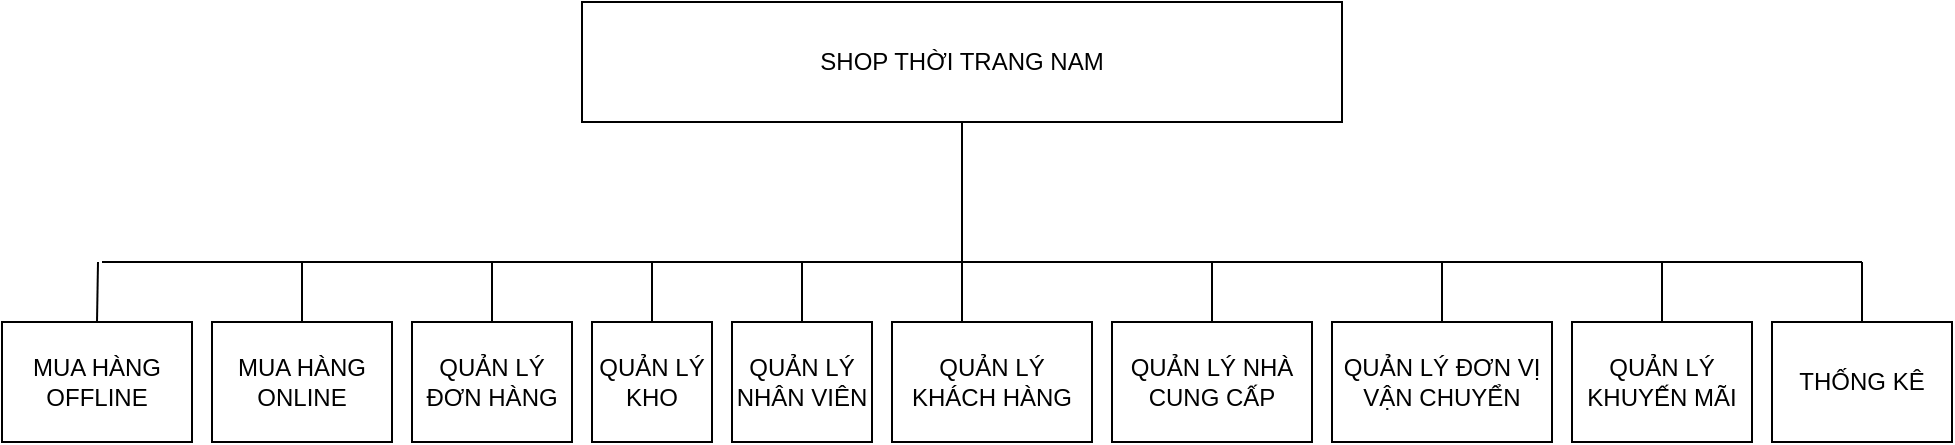 <mxfile version="20.8.23" type="device"><diagram name="Page-1" id="HyWWzxSgBRr3ty2dSBjD"><mxGraphModel dx="1885" dy="569" grid="1" gridSize="10" guides="1" tooltips="1" connect="1" arrows="1" fold="1" page="1" pageScale="1" pageWidth="850" pageHeight="1100" math="0" shadow="0"><root><mxCell id="0"/><mxCell id="1" parent="0"/><mxCell id="_XjApnB1WR810djl3Nv8-1" value="SHOP THỜI TRANG NAM" style="rounded=0;whiteSpace=wrap;html=1;" vertex="1" parent="1"><mxGeometry x="260" y="70" width="380" height="60" as="geometry"/></mxCell><mxCell id="_XjApnB1WR810djl3Nv8-3" value="QUẢN LÝ KHO" style="rounded=0;whiteSpace=wrap;html=1;" vertex="1" parent="1"><mxGeometry x="265" y="230" width="60" height="60" as="geometry"/></mxCell><mxCell id="_XjApnB1WR810djl3Nv8-4" value="QUẢN LÝ NHÂN VIÊN" style="rounded=0;whiteSpace=wrap;html=1;" vertex="1" parent="1"><mxGeometry x="335" y="230" width="70" height="60" as="geometry"/></mxCell><mxCell id="_XjApnB1WR810djl3Nv8-5" value="QUẢN LÝ KHÁCH HÀNG" style="rounded=0;whiteSpace=wrap;html=1;" vertex="1" parent="1"><mxGeometry x="415" y="230" width="100" height="60" as="geometry"/></mxCell><mxCell id="_XjApnB1WR810djl3Nv8-6" value="QUẢN LÝ ĐƠN VỊ VẬN CHUYỂN" style="rounded=0;whiteSpace=wrap;html=1;" vertex="1" parent="1"><mxGeometry x="635" y="230" width="110" height="60" as="geometry"/></mxCell><mxCell id="_XjApnB1WR810djl3Nv8-7" value="QUẢN LÝ NHÀ CUNG CẤP" style="rounded=0;whiteSpace=wrap;html=1;" vertex="1" parent="1"><mxGeometry x="525" y="230" width="100" height="60" as="geometry"/></mxCell><mxCell id="_XjApnB1WR810djl3Nv8-8" value="QUẢN LÝ KHUYẾN MÃI" style="rounded=0;whiteSpace=wrap;html=1;" vertex="1" parent="1"><mxGeometry x="755" y="230" width="90" height="60" as="geometry"/></mxCell><mxCell id="_XjApnB1WR810djl3Nv8-9" value="QUẢN LÝ ĐƠN HÀNG" style="rounded=0;whiteSpace=wrap;html=1;" vertex="1" parent="1"><mxGeometry x="175" y="230" width="80" height="60" as="geometry"/></mxCell><mxCell id="_XjApnB1WR810djl3Nv8-10" value="MUA HÀNG ONLINE" style="rounded=0;whiteSpace=wrap;html=1;" vertex="1" parent="1"><mxGeometry x="75" y="230" width="90" height="60" as="geometry"/></mxCell><mxCell id="_XjApnB1WR810djl3Nv8-11" value="THỐNG KÊ" style="rounded=0;whiteSpace=wrap;html=1;" vertex="1" parent="1"><mxGeometry x="855" y="230" width="90" height="60" as="geometry"/></mxCell><mxCell id="_XjApnB1WR810djl3Nv8-13" value="MUA HÀNG OFFLINE" style="rounded=0;whiteSpace=wrap;html=1;" vertex="1" parent="1"><mxGeometry x="-30" y="230" width="95" height="60" as="geometry"/></mxCell><mxCell id="_XjApnB1WR810djl3Nv8-14" value="" style="endArrow=none;html=1;rounded=0;" edge="1" parent="1"><mxGeometry width="50" height="50" relative="1" as="geometry"><mxPoint x="20" y="200" as="sourcePoint"/><mxPoint x="900" y="200" as="targetPoint"/></mxGeometry></mxCell><mxCell id="_XjApnB1WR810djl3Nv8-15" value="" style="endArrow=none;html=1;rounded=0;entryX=0.5;entryY=1;entryDx=0;entryDy=0;" edge="1" parent="1" target="_XjApnB1WR810djl3Nv8-1"><mxGeometry width="50" height="50" relative="1" as="geometry"><mxPoint x="450" y="200" as="sourcePoint"/><mxPoint x="530" y="160" as="targetPoint"/></mxGeometry></mxCell><mxCell id="_XjApnB1WR810djl3Nv8-16" value="" style="endArrow=none;html=1;rounded=0;exitX=0.5;exitY=0;exitDx=0;exitDy=0;" edge="1" parent="1" source="_XjApnB1WR810djl3Nv8-3"><mxGeometry width="50" height="50" relative="1" as="geometry"><mxPoint x="480" y="210" as="sourcePoint"/><mxPoint x="295" y="200" as="targetPoint"/></mxGeometry></mxCell><mxCell id="_XjApnB1WR810djl3Nv8-17" value="" style="endArrow=none;html=1;rounded=0;exitX=0.5;exitY=0;exitDx=0;exitDy=0;" edge="1" parent="1" source="_XjApnB1WR810djl3Nv8-9"><mxGeometry width="50" height="50" relative="1" as="geometry"><mxPoint x="205" y="230" as="sourcePoint"/><mxPoint x="215" y="200" as="targetPoint"/></mxGeometry></mxCell><mxCell id="_XjApnB1WR810djl3Nv8-18" value="" style="endArrow=none;html=1;rounded=0;" edge="1" parent="1"><mxGeometry width="50" height="50" relative="1" as="geometry"><mxPoint x="120" y="230" as="sourcePoint"/><mxPoint x="120" y="200" as="targetPoint"/></mxGeometry></mxCell><mxCell id="_XjApnB1WR810djl3Nv8-19" value="" style="endArrow=none;html=1;rounded=0;exitX=0.5;exitY=0;exitDx=0;exitDy=0;" edge="1" parent="1" source="_XjApnB1WR810djl3Nv8-13"><mxGeometry width="50" height="50" relative="1" as="geometry"><mxPoint x="-40" y="250" as="sourcePoint"/><mxPoint x="18" y="200" as="targetPoint"/></mxGeometry></mxCell><mxCell id="_XjApnB1WR810djl3Nv8-20" value="" style="endArrow=none;html=1;rounded=0;exitX=0.5;exitY=0;exitDx=0;exitDy=0;" edge="1" parent="1" source="_XjApnB1WR810djl3Nv8-4"><mxGeometry width="50" height="50" relative="1" as="geometry"><mxPoint x="480" y="210" as="sourcePoint"/><mxPoint x="370" y="200" as="targetPoint"/></mxGeometry></mxCell><mxCell id="_XjApnB1WR810djl3Nv8-22" value="" style="endArrow=none;html=1;rounded=0;" edge="1" parent="1"><mxGeometry width="50" height="50" relative="1" as="geometry"><mxPoint x="450" y="230" as="sourcePoint"/><mxPoint x="450" y="200" as="targetPoint"/></mxGeometry></mxCell><mxCell id="_XjApnB1WR810djl3Nv8-23" value="" style="endArrow=none;html=1;rounded=0;exitX=0.5;exitY=0;exitDx=0;exitDy=0;" edge="1" parent="1" source="_XjApnB1WR810djl3Nv8-7"><mxGeometry width="50" height="50" relative="1" as="geometry"><mxPoint x="525" y="250" as="sourcePoint"/><mxPoint x="575" y="200" as="targetPoint"/></mxGeometry></mxCell><mxCell id="_XjApnB1WR810djl3Nv8-24" value="" style="endArrow=none;html=1;rounded=0;" edge="1" parent="1"><mxGeometry width="50" height="50" relative="1" as="geometry"><mxPoint x="690" y="230" as="sourcePoint"/><mxPoint x="690" y="200" as="targetPoint"/></mxGeometry></mxCell><mxCell id="_XjApnB1WR810djl3Nv8-25" value="" style="endArrow=none;html=1;rounded=0;exitX=0.5;exitY=0;exitDx=0;exitDy=0;" edge="1" parent="1" source="_XjApnB1WR810djl3Nv8-8"><mxGeometry width="50" height="50" relative="1" as="geometry"><mxPoint x="690" y="280" as="sourcePoint"/><mxPoint x="800" y="200" as="targetPoint"/></mxGeometry></mxCell><mxCell id="_XjApnB1WR810djl3Nv8-26" value="" style="endArrow=none;html=1;rounded=0;exitX=0.5;exitY=0;exitDx=0;exitDy=0;" edge="1" parent="1" source="_XjApnB1WR810djl3Nv8-11"><mxGeometry width="50" height="50" relative="1" as="geometry"><mxPoint x="440" y="280" as="sourcePoint"/><mxPoint x="900" y="200" as="targetPoint"/></mxGeometry></mxCell></root></mxGraphModel></diagram></mxfile>